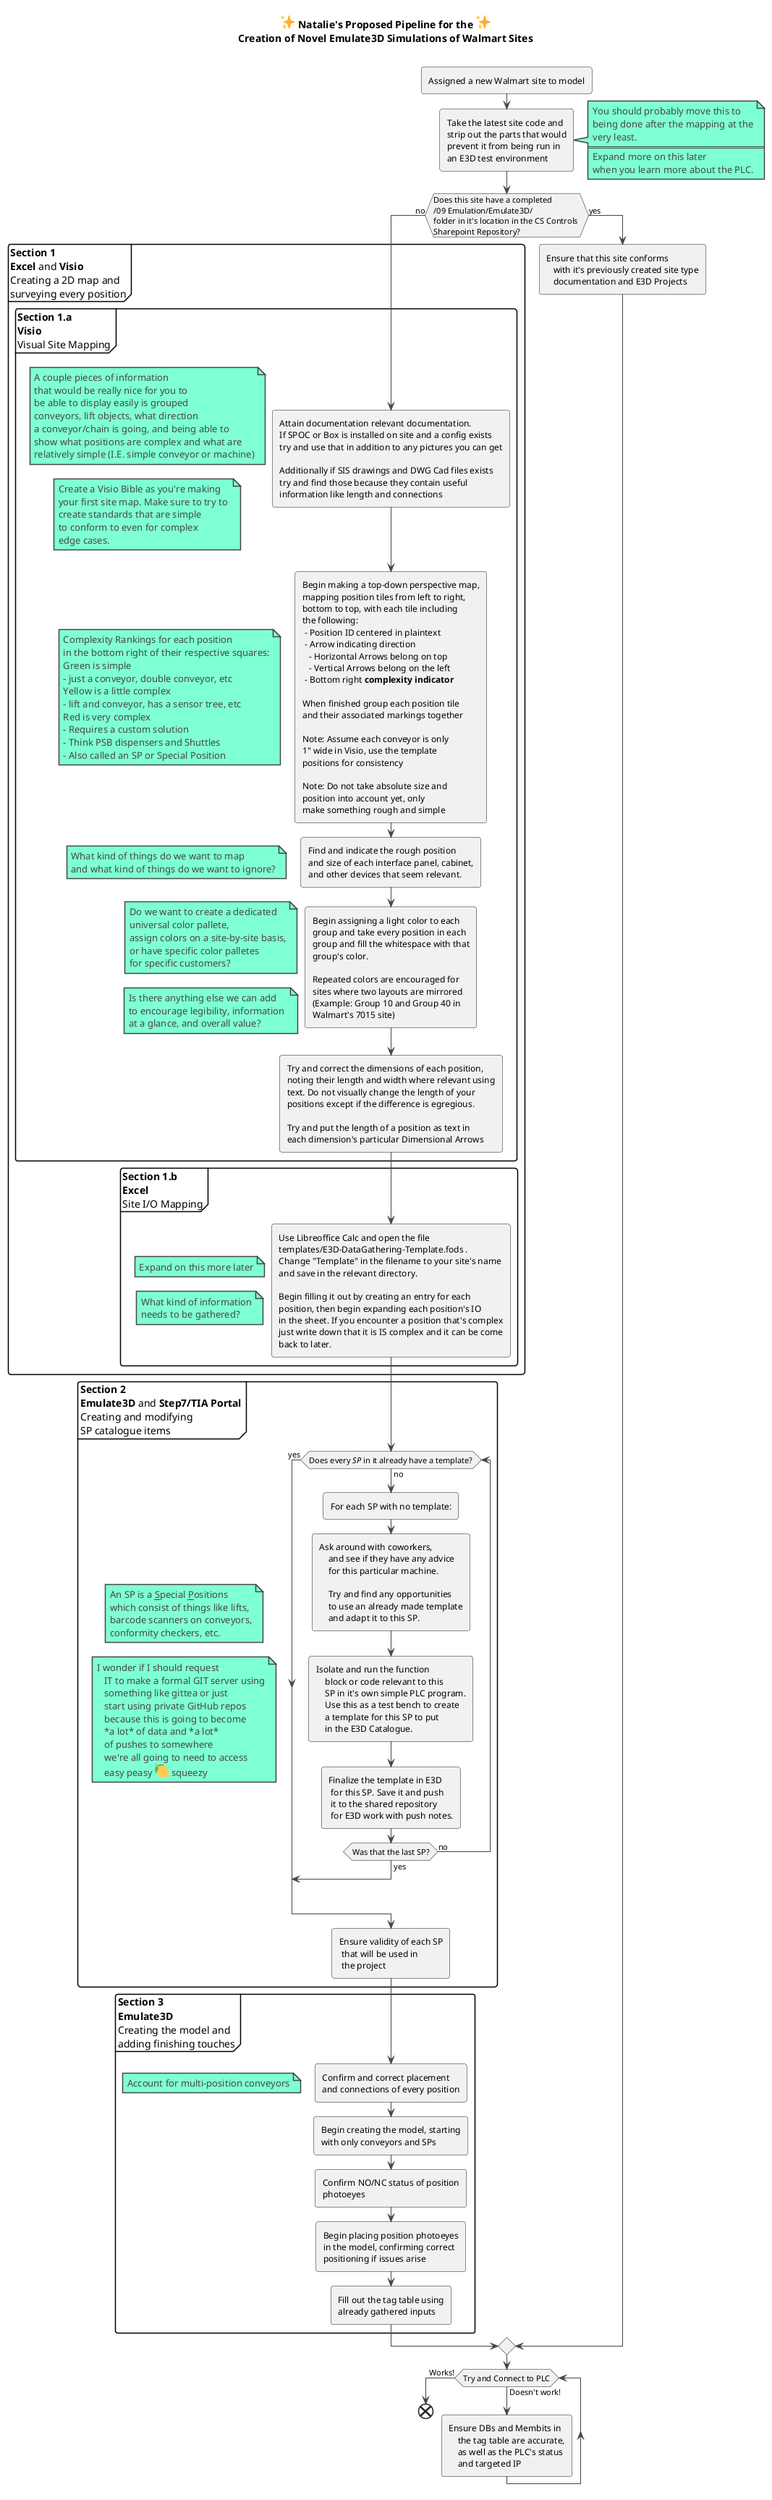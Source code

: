 @startuml
!theme vibrant

title 
<:sparkles:> Natalie's Proposed Pipeline for the <:sparkles:>
Creation of Novel Emulate3D Simulations of Walmart Sites
<$Swslg*0.05>
end title
:Assigned a new Walmart site to model;

:Take the latest site code and
strip out the parts that would
prevent it from being run in
an E3D test environment;
note right
    You should probably move this to
    being done after the mapping at the
    very least.
    ====
    Expand more on this later
    when you learn more about the PLC.
end note
    
    if (Does this site have a completed\n/09 Emulation/Emulate3D/\nfolder in it's location in the CS Controls \nSharepoint Repository?) then (no)
    	partition "**Section 1** \n**Excel** and **Visio**\nCreating a 2D map and\nsurveying every position" {
			partition "**Section 1.a** \n**Visio**\nVisual Site Mapping"{
                :Attain documentation relevant documentation.
                If SPOC or Box is installed on site and a config exists
                try and use that in addition to any pictures you can get
                
                Additionally if SIS drawings and DWG Cad files exists
                try and find those because they contain useful
                information like length and connections;

                floating note left
                    A couple pieces of information
                    that would be really nice for you to
                    be able to display easily is grouped 
                    conveyors, lift objects, what direction
                    a conveyor/chain is going, and being able to
                    show what positions are complex and what are
                    relatively simple (I.E. simple conveyor or machine)
                end note
                floating note left
                    Create a Visio Bible as you're making
                    your first site map. Make sure to try to 
                    create standards that are simple
                    to conform to even for complex 
                    edge cases.
                end note

                :Begin making a top-down perspective map, 
                mapping position tiles from left to right,
                bottom to top, with each tile including
                the following:
                 - Position ID centered in plaintext
                 - Arrow indicating direction
                   - Horizontal Arrows belong on top
                   - Vertical Arrows belong on the left
                 - Bottom right **complexity indicator**

                When finished group each position tile
                and their associated markings together

                Note: Assume each conveyor is only
                1" wide in Visio, use the template
                positions for consistency
                
                Note: Do not take absolute size and
                position into account yet, only
                make something rough and simple;

                floating note left
                    Complexity Rankings for each position
                    in the bottom right of their respective squares:
                    Green is simple
                    - just a conveyor, double conveyor, etc
                    Yellow is a little complex
                    - lift and conveyor, has a sensor tree, etc
                    Red is very complex
                    - Requires a custom solution
                    - Think PSB dispensers and Shuttles
                    - Also called an SP or Special Position
                end note

                :Find and indicate the rough position
                and size of each interface panel, cabinet,
                and other devices that seem relevant.;

                floating note left
                 What kind of things do we want to map
                 and what kind of things do we want to ignore?
                end note

                :Begin assigning a light color to each
                group and take every position in each
                group and fill the whitespace with that
                group's color. 
                
                Repeated colors are encouraged for
                sites where two layouts are mirrored
                (Example: Group 10 and Group 40 in
                Walmart's 7015 site);

                floating note left
                 Do we want to create a dedicated
                 universal color pallete,
                 assign colors on a site-by-site basis,
                 or have specific color palletes
                 for specific customers?
                end note

                floating note left
                 Is there anything else we can add
                 to encourage legibility, information 
                 at a glance, and overall value?
                end note

                :Try and correct the dimensions of each position,
                noting their length and width where relevant using
                text. Do not visually change the length of your
                positions except if the difference is egregious.
                
                Try and put the length of a position as text in
                each dimension's particular Dimensional Arrows;
            }			
			
            partition "**Section 1.b** \n**Excel**\nSite I/O Mapping"{
                :Use Libreoffice Calc and open the file
                templates/E3D-DataGathering-Template.fods .
                Change "Template" in the filename to your site's name
                and save in the relevant directory.
                
                Begin filling it out by creating an entry for each
                position, then begin expanding each position's IO
                in the sheet. If you encounter a position that's complex
                just write down that it is IS complex and it can be come
                back to later.;
                floating note left: Expand on this more later
                floating note left 
                    What kind of information
                    needs to be gathered?
                end note
            }
        }
        partition "**Section 2**\n**Emulate3D** and **Step7/TIA Portal**\nCreating and modifying\nSP catalogue items" {
            while (Does every <i>SP</i> in it already have a template?) is (no)
            floating note left
            	An SP is a __S__pecial __P__ositions
            	which consist of things like lifts,
            	barcode scanners on conveyors,
            	conformity checkers, etc.
            end note
            floating note left
            	I wonder if I should request
                IT to make a formal GIT server using
                something like gittea or just
                start using private GitHub repos
                because this is going to become
                *a lot* of data and *a lot*
                of pushes to somewhere
                we're all going to need to access
                easy peasy <:lemon:> squeezy
            end note
            
                :For each SP with no template:;
                	:Ask around with coworkers,
                     and see if they have any advice
                     for this particular machine.
                     
                     Try and find any opportunities
                     to use an already made template
                     and adapt it to this SP.;
                	:Isolate and run the function
                     block or code relevant to this
                     SP in it's own simple PLC program.
                     Use this as a test bench to create
                     a template for this SP to put
                     in the E3D Catalogue.;
                    :Finalize the template in E3D
                     for this SP. Save it and push
                     it to the shared repository
                     for E3D work with push notes.;
                	if (Was that the last SP?) then (yes)
                		break
                	else (no)
                	endif
            endwhile (yes)
            :Ensure validity of each SP
             that will be used in
             the project;
        } 

        partition "**Section 3**\n**Emulate3D**\nCreating the model and\nadding finishing touches"{
            :Confirm and correct placement
            and connections of every position;
            floating note left: Account for multi-position conveyors
            :Begin creating the model, starting
            with only conveyors and SPs;
            :Confirm NO/NC status of position
            photoeyes;
            :Begin placing position photoeyes
            in the model, confirming correct
            positioning if issues arise;
            :Fill out the tag table using
            already gathered inputs;
        }
    else (yes)
    	:Ensure that this site conforms
        with it's previously created site type
        documentation and E3D Projects;
    endif
    
    while(Try and Connect to PLC) is (Doesn't work!) 
    	:Ensure DBs and Membits in
         the tag table are accurate,
         as well as the PLC's status
         and targeted IP;
    endwhile (Works!)
end
@enduml